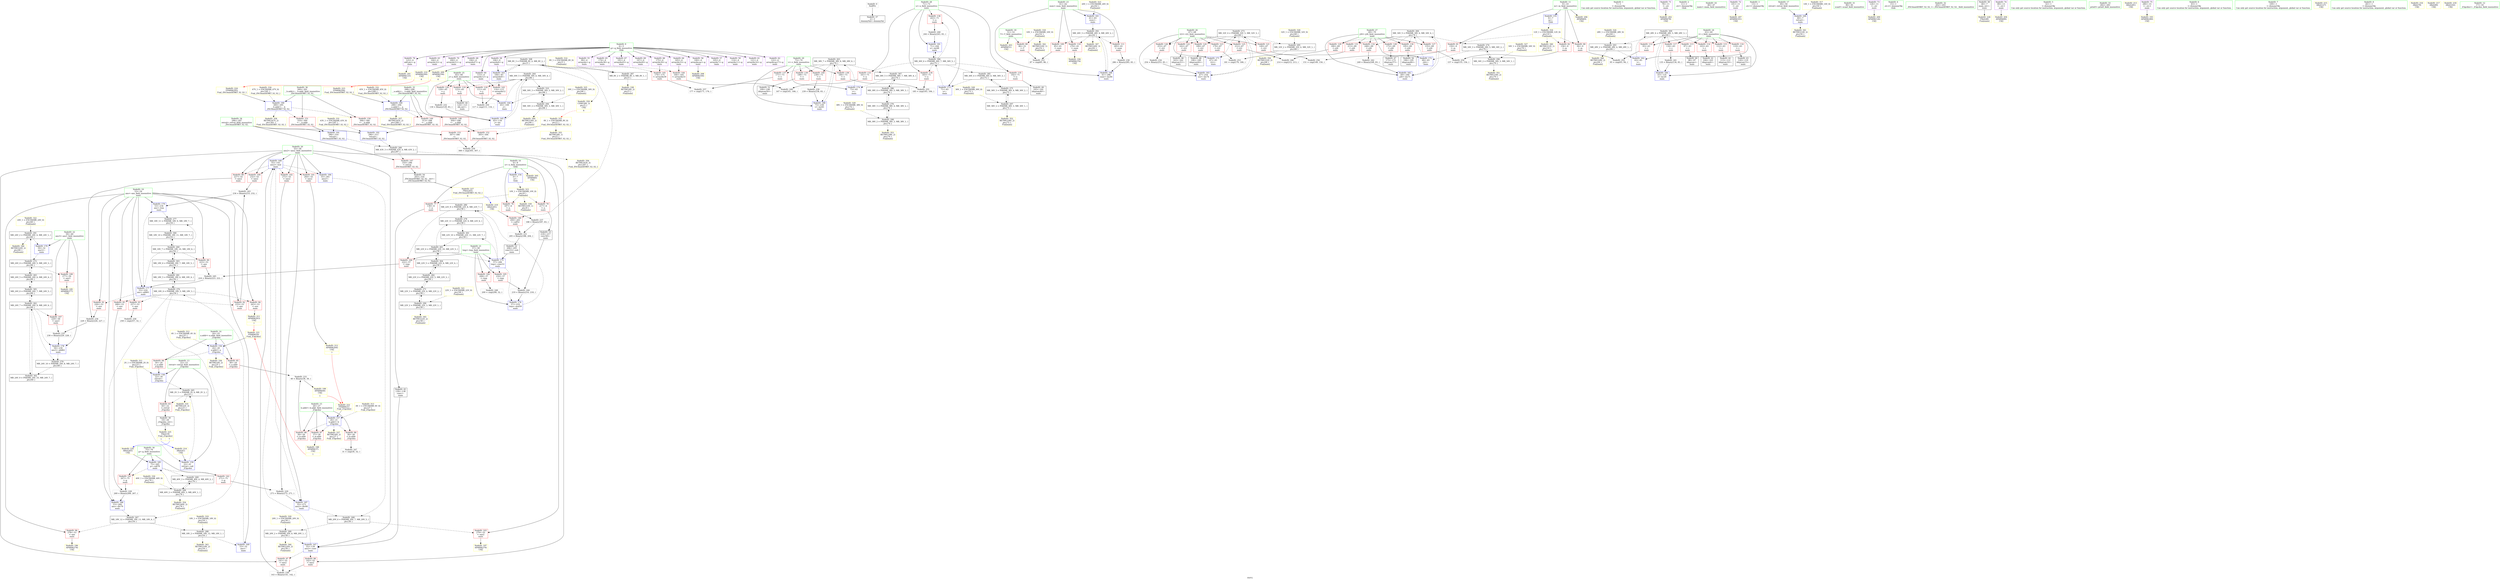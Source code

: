 digraph "SVFG" {
	label="SVFG";

	Node0x560b7581a4a0 [shape=record,color=grey,label="{NodeID: 0\nNullPtr}"];
	Node0x560b7581a4a0 -> Node0x560b75843ce0[style=solid];
	Node0x560b75872360 [shape=record,color=yellow,style=double,label="{NodeID: 346\nRETMU(24V_2)\npts\{60 \}\nFun[main]}"];
	Node0x560b7585f3b0 [shape=record,color=black,label="{NodeID: 263\nMR_38V_7 = PHI(MR_38V_8, MR_38V_6, )\npts\{74 \}\n}"];
	Node0x560b7585f3b0 -> Node0x560b7584ae60[style=dashed];
	Node0x560b7585f3b0 -> Node0x560b7584af30[style=dashed];
	Node0x560b7585f3b0 -> Node0x560b7584b000[style=dashed];
	Node0x560b7585f3b0 -> Node0x560b7584b0d0[style=dashed];
	Node0x560b7585f3b0 -> Node0x560b7584d150[style=dashed];
	Node0x560b7585f3b0 -> Node0x560b7586d3b0[style=dashed];
	Node0x560b7584d150 [shape=record,color=blue,label="{NodeID: 180\n73\<--239\nv\<--inc65\nmain\n}"];
	Node0x560b7584d150 -> Node0x560b7585f3b0[style=dashed];
	Node0x560b758446a0 [shape=record,color=red,label="{NodeID: 97\n141\<--55\n\<--ans2\nmain\n}"];
	Node0x560b758446a0 -> Node0x560b75851ae0[style=solid];
	Node0x560b7582bb90 [shape=record,color=green,label="{NodeID: 14\n24\<--25\na.addr\<--a.addr_field_insensitive\n_Z3gcdxx\n}"];
	Node0x560b7582bb90 -> Node0x560b75847330[style=solid];
	Node0x560b7582bb90 -> Node0x560b75847400[style=solid];
	Node0x560b7582bb90 -> Node0x560b7584bdd0[style=solid];
	Node0x560b75863db0 [shape=record,color=black,label="{NodeID: 277\nMR_18V_11 = PHI(MR_18V_9, MR_18V_7, )\npts\{54 \}\n}"];
	Node0x560b75863db0 -> Node0x560b7586b0b0[style=dashed];
	Node0x560b75847e90 [shape=record,color=yellow,style=double,label="{NodeID: 194\nAPARM(276)\nCS[]}"];
	Node0x560b75845200 [shape=record,color=red,label="{NodeID: 111\n285\<--61\n\<--num\nmain\n}"];
	Node0x560b75845200 -> Node0x560b75850ee0[style=solid];
	Node0x560b75843610 [shape=record,color=green,label="{NodeID: 28\n71\<--72\nu\<--u_field_insensitive\nmain\n}"];
	Node0x560b75843610 -> Node0x560b7584ab20[style=solid];
	Node0x560b75843610 -> Node0x560b7584abf0[style=solid];
	Node0x560b75843610 -> Node0x560b7584acc0[style=solid];
	Node0x560b75843610 -> Node0x560b7584ad90[style=solid];
	Node0x560b75843610 -> Node0x560b7584cba0[style=solid];
	Node0x560b75843610 -> Node0x560b7584d220[style=solid];
	Node0x560b758683b0 [shape=record,color=black,label="{NodeID: 291\nMR_24V_2 = PHI(MR_24V_4, MR_24V_1, )\npts\{60 \}\n}"];
	Node0x560b758683b0 -> Node0x560b7584c930[style=dashed];
	Node0x560b758683b0 -> Node0x560b75872360[style=dashed];
	Node0x560b758489f0 [shape=record,color=yellow,style=double,label="{NodeID: 208\nAPARM(100)\nCS[]}"];
	Node0x560b7584a4a0 [shape=record,color=red,label="{NodeID: 125\n212\<--67\n\<--i22\nmain\n}"];
	Node0x560b7584a4a0 -> Node0x560b758526e0[style=solid];
	Node0x560b758440f0 [shape=record,color=black,label="{NodeID: 42\n113\<--112\nidxprom10\<--\nmain\n}"];
	Node0x560b7586c9b0 [shape=record,color=black,label="{NodeID: 305\nMR_24V_6 = PHI(MR_24V_7, MR_24V_5, )\npts\{60 \}\n}"];
	Node0x560b7586c9b0 -> Node0x560b7585eeb0[style=dashed];
	Node0x560b7586c9b0 -> Node0x560b75865bb0[style=dashed];
	Node0x560b75850230 [shape=record,color=yellow,style=double,label="{NodeID: 222\nFPARM(21)\nFun[_Z3gcdxx]}"];
	Node0x560b75850230 -> Node0x560b7584bea0[style=solid];
	Node0x560b7584b000 [shape=record,color=red,label="{NodeID: 139\n198\<--73\n\<--v\nmain\n}"];
	Node0x560b7584b000 -> Node0x560b75845860[style=solid];
	Node0x560b75845c70 [shape=record,color=purple,label="{NodeID: 56\n100\<--4\narraydecay\<--g\nmain\n}"];
	Node0x560b75845c70 -> Node0x560b758489f0[style=solid];
	Node0x560b75861bb0 [shape=record,color=yellow,style=double,label="{NodeID: 319\n18V_1 = ENCHI(MR_18V_0)\npts\{54 \}\nFun[main]}"];
	Node0x560b75861bb0 -> Node0x560b758674b0[style=dashed];
	Node0x560b758517e0 [shape=record,color=grey,label="{NodeID: 236\n228 = Binary(226, 227, )\n}"];
	Node0x560b758517e0 -> Node0x560b75851660[style=solid];
	Node0x560b7584bb60 [shape=record,color=red,label="{NodeID: 153\n307\<--306\n\<--\n_ZSt3maxIiERKT_S2_S2_\n}"];
	Node0x560b7584bb60 -> Node0x560b758494c0[style=solid];
	Node0x560b758467d0 [shape=record,color=purple,label="{NodeID: 70\n200\<--4\narrayidx51\<--g\nmain\n}"];
	Node0x560b758467d0 -> Node0x560b75848b90[style=solid];
	Node0x560b75870d90 [shape=record,color=yellow,style=double,label="{NodeID: 333\n8V_1 = ENCHI(MR_8V_0)\npts\{5 \}\nFun[_ZSt3maxIiERKT_S2_S2_]}"];
	Node0x560b75870d90 -> Node0x560b7584ba90[style=dashed];
	Node0x560b75870d90 -> Node0x560b7584bb60[style=dashed];
	Node0x560b75870d90 -> Node0x560b75872b40[style=dashed];
	Node0x560b75852ce0 [shape=record,color=grey,label="{NodeID: 250\n117 = cmp(111, 116, )\n}"];
	Node0x560b7584c6c0 [shape=record,color=blue,label="{NodeID: 167\n55\<--139\nans2\<--conv\nmain\n}"];
	Node0x560b7584c6c0 -> Node0x560b758446a0[style=dashed];
	Node0x560b7584c6c0 -> Node0x560b75844770[style=dashed];
	Node0x560b7584c6c0 -> Node0x560b7584c790[style=dashed];
	Node0x560b75847330 [shape=record,color=red,label="{NodeID: 84\n34\<--24\n\<--a.addr\n_Z3gcdxx\n}"];
	Node0x560b75847330 -> Node0x560b7584bf70[style=solid];
	Node0x560b7582bdd0 [shape=record,color=green,label="{NodeID: 1\n7\<--1\n\<--dummyObj\nCan only get source location for instruction, argument, global var or function.}"];
	Node0x560b75872440 [shape=record,color=yellow,style=double,label="{NodeID: 347\nRETMU(26V_3)\npts\{62 \}\nFun[main]}"];
	Node0x560b7585f8b0 [shape=record,color=black,label="{NodeID: 264\nMR_30V_5 = PHI(MR_30V_6, MR_30V_4, )\npts\{66 \}\n}"];
	Node0x560b7585f8b0 -> Node0x560b75849ef0[style=dashed];
	Node0x560b7585f8b0 -> Node0x560b75849fc0[style=dashed];
	Node0x560b7585f8b0 -> Node0x560b7584a090[style=dashed];
	Node0x560b7585f8b0 -> Node0x560b7584c520[style=dashed];
	Node0x560b7585f8b0 -> Node0x560b7586e2b0[style=dashed];
	Node0x560b7584d220 [shape=record,color=blue,label="{NodeID: 181\n71\<--244\nu\<--inc68\nmain\n}"];
	Node0x560b7584d220 -> Node0x560b7586ceb0[style=dashed];
	Node0x560b75844770 [shape=record,color=red,label="{NodeID: 98\n142\<--55\n\<--ans2\nmain\n}"];
	Node0x560b75844770 -> Node0x560b75851ae0[style=solid];
	Node0x560b7582d5f0 [shape=record,color=green,label="{NodeID: 15\n26\<--27\nb.addr\<--b.addr_field_insensitive\n_Z3gcdxx\n}"];
	Node0x560b7582d5f0 -> Node0x560b758474d0[style=solid];
	Node0x560b7582d5f0 -> Node0x560b758475a0[style=solid];
	Node0x560b7582d5f0 -> Node0x560b75847670[style=solid];
	Node0x560b7582d5f0 -> Node0x560b7584bea0[style=solid];
	Node0x560b758642b0 [shape=record,color=black,label="{NodeID: 278\nMR_22V_11 = PHI(MR_22V_9, MR_22V_6, )\npts\{58 \}\n}"];
	Node0x560b758642b0 -> Node0x560b7586b5b0[style=dashed];
	Node0x560b75847f60 [shape=record,color=yellow,style=double,label="{NodeID: 195\nAPARM(277)\nCS[]}"];
	Node0x560b758452d0 [shape=record,color=red,label="{NodeID: 112\n93\<--63\n\<--i\nmain\n}"];
	Node0x560b758452d0 -> Node0x560b75852fe0[style=solid];
	Node0x560b758436a0 [shape=record,color=green,label="{NodeID: 29\n73\<--74\nv\<--v_field_insensitive\nmain\n}"];
	Node0x560b758436a0 -> Node0x560b7584ae60[style=solid];
	Node0x560b758436a0 -> Node0x560b7584af30[style=solid];
	Node0x560b758436a0 -> Node0x560b7584b000[style=solid];
	Node0x560b758436a0 -> Node0x560b7584b0d0[style=solid];
	Node0x560b758436a0 -> Node0x560b7584cc70[style=solid];
	Node0x560b758436a0 -> Node0x560b7584d150[style=solid];
	Node0x560b758688b0 [shape=record,color=black,label="{NodeID: 292\nMR_26V_3 = PHI(MR_26V_4, MR_26V_2, )\npts\{62 \}\n}"];
	Node0x560b758688b0 -> Node0x560b75845060[style=dashed];
	Node0x560b758688b0 -> Node0x560b75845130[style=dashed];
	Node0x560b758688b0 -> Node0x560b75845200[style=dashed];
	Node0x560b758688b0 -> Node0x560b7584d7d0[style=dashed];
	Node0x560b758688b0 -> Node0x560b75872440[style=dashed];
	Node0x560b75848ac0 [shape=record,color=yellow,style=double,label="{NodeID: 209\nAPARM(194)\nCS[]|{<s0>6}}"];
	Node0x560b75848ac0:s0 -> Node0x560b75850350[style=solid,color=red];
	Node0x560b7584a570 [shape=record,color=red,label="{NodeID: 126\n253\<--67\n\<--i22\nmain\n}"];
	Node0x560b7584a570 -> Node0x560b758514e0[style=solid];
	Node0x560b758441c0 [shape=record,color=black,label="{NodeID: 43\n120\<--119\nidxprom15\<--\nmain\n}"];
	Node0x560b7586ceb0 [shape=record,color=black,label="{NodeID: 306\nMR_36V_6 = PHI(MR_36V_7, MR_36V_5, )\npts\{72 \}\n}"];
	Node0x560b7586ceb0 -> Node0x560b7584ab20[style=dashed];
	Node0x560b7586ceb0 -> Node0x560b7584abf0[style=dashed];
	Node0x560b7586ceb0 -> Node0x560b7584acc0[style=dashed];
	Node0x560b7586ceb0 -> Node0x560b7584ad90[style=dashed];
	Node0x560b7586ceb0 -> Node0x560b7584d220[style=dashed];
	Node0x560b7586ceb0 -> Node0x560b758665b0[style=dashed];
	Node0x560b75850350 [shape=record,color=yellow,style=double,label="{NodeID: 223\nFPARM(294)\nFun[_ZSt3maxIiERKT_S2_S2_]}"];
	Node0x560b75850350 -> Node0x560b7584d8a0[style=solid];
	Node0x560b7584b0d0 [shape=record,color=red,label="{NodeID: 140\n238\<--73\n\<--v\nmain\n}"];
	Node0x560b7584b0d0 -> Node0x560b75851c60[style=solid];
	Node0x560b75845d40 [shape=record,color=purple,label="{NodeID: 57\n105\<--4\narrayidx7\<--g\nmain\n}"];
	Node0x560b75861c90 [shape=record,color=yellow,style=double,label="{NodeID: 320\n20V_1 = ENCHI(MR_20V_0)\npts\{56 \}\nFun[main]}"];
	Node0x560b75861c90 -> Node0x560b758679b0[style=dashed];
	Node0x560b75851960 [shape=record,color=grey,label="{NodeID: 237\n188 = Binary(187, 83, )\n}"];
	Node0x560b75851960 -> Node0x560b75851060[style=solid];
	Node0x560b7584bc30 [shape=record,color=blue,label="{NodeID: 154\n6\<--7\nn\<--\nGlob }"];
	Node0x560b7584bc30 -> Node0x560b7586f5a0[style=dashed];
	Node0x560b758468a0 [shape=record,color=purple,label="{NodeID: 71\n78\<--11\n\<--.str\nmain\n}"];
	Node0x560b758468a0 -> Node0x560b75848510[style=solid];
	Node0x560b75870e70 [shape=record,color=yellow,style=double,label="{NodeID: 334\n47V_1 = ENCHI(MR_47V_0)\npts\{301 \}\nFun[_ZSt3maxIiERKT_S2_S2_]}"];
	Node0x560b75870e70 -> Node0x560b7584d970[style=dashed];
	Node0x560b75852e60 [shape=record,color=grey,label="{NodeID: 251\n87 = cmp(85, 86, )\n}"];
	Node0x560b7584c790 [shape=record,color=blue,label="{NodeID: 168\n55\<--143\nans2\<--mul\nmain\n}"];
	Node0x560b7584c790 -> Node0x560b75844840[style=dashed];
	Node0x560b7584c790 -> Node0x560b75844910[style=dashed];
	Node0x560b7584c790 -> Node0x560b758449e0[style=dashed];
	Node0x560b7584c790 -> Node0x560b75844ab0[style=dashed];
	Node0x560b7584c790 -> Node0x560b7584d490[style=dashed];
	Node0x560b7584c790 -> Node0x560b7584d700[style=dashed];
	Node0x560b75847400 [shape=record,color=red,label="{NodeID: 85\n38\<--24\n\<--a.addr\n_Z3gcdxx\n}"];
	Node0x560b75847400 -> Node0x560b75851360[style=solid];
	Node0x560b7582cf00 [shape=record,color=green,label="{NodeID: 2\n11\<--1\n.str\<--dummyObj\nGlob }"];
	Node0x560b75872520 [shape=record,color=yellow,style=double,label="{NodeID: 348\nRETMU(28V_2)\npts\{64 \}\nFun[main]}"];
	Node0x560b7585fdb0 [shape=record,color=black,label="{NodeID: 265\nMR_2V_3 = PHI(MR_2V_4, MR_2V_2, )\npts\{23 \}\n}"];
	Node0x560b7585fdb0 -> Node0x560b75847260[style=dashed];
	Node0x560b7585fdb0 -> Node0x560b75870f50[style=dashed];
	Node0x560b7584d2f0 [shape=record,color=blue,label="{NodeID: 182\n69\<--249\nj26\<--inc71\nmain\n}"];
	Node0x560b7584d2f0 -> Node0x560b758660b0[style=dashed];
	Node0x560b75844840 [shape=record,color=red,label="{NodeID: 99\n227\<--55\n\<--ans2\nmain\n}"];
	Node0x560b75844840 -> Node0x560b758517e0[style=solid];
	Node0x560b7582d6c0 [shape=record,color=green,label="{NodeID: 16\n46\<--47\nmain\<--main_field_insensitive\n}"];
	Node0x560b758647b0 [shape=record,color=black,label="{NodeID: 279\nMR_24V_10 = PHI(MR_24V_8, MR_24V_7, )\npts\{60 \}\n}"];
	Node0x560b758647b0 -> Node0x560b7586bab0[style=dashed];
	Node0x560b75848030 [shape=record,color=yellow,style=double,label="{NodeID: 196\nAPARM(278)\nCS[]}"];
	Node0x560b758453a0 [shape=record,color=red,label="{NodeID: 113\n97\<--63\n\<--i\nmain\n}"];
	Node0x560b758453a0 -> Node0x560b75843f50[style=solid];
	Node0x560b75843730 [shape=record,color=green,label="{NodeID: 30\n75\<--76\ng\<--g_field_insensitive\nmain\n}"];
	Node0x560b75843730 -> Node0x560b7584b1a0[style=solid];
	Node0x560b75843730 -> Node0x560b7584b270[style=solid];
	Node0x560b75843730 -> Node0x560b7584d560[style=solid];
	Node0x560b75868db0 [shape=record,color=black,label="{NodeID: 293\nMR_28V_2 = PHI(MR_28V_4, MR_28V_1, )\npts\{64 \}\n}"];
	Node0x560b75868db0 -> Node0x560b7584c2b0[style=dashed];
	Node0x560b75868db0 -> Node0x560b75872520[style=dashed];
	Node0x560b75848b90 [shape=record,color=yellow,style=double,label="{NodeID: 210\nAPARM(200)\nCS[]|{<s0>6}}"];
	Node0x560b75848b90:s0 -> Node0x560b75850410[style=solid,color=red];
	Node0x560b7584a640 [shape=record,color=red,label="{NodeID: 127\n155\<--69\n\<--j26\nmain\n}"];
	Node0x560b7584a640 -> Node0x560b75848d40[style=solid];
	Node0x560b75844290 [shape=record,color=black,label="{NodeID: 44\n124\<--123\nidx.ext\<--\nmain\n}"];
	Node0x560b7586d3b0 [shape=record,color=black,label="{NodeID: 307\nMR_38V_5 = PHI(MR_38V_7, MR_38V_4, )\npts\{74 \}\n}"];
	Node0x560b7586d3b0 -> Node0x560b7584cc70[style=dashed];
	Node0x560b7586d3b0 -> Node0x560b75866ab0[style=dashed];
	Node0x560b75850410 [shape=record,color=yellow,style=double,label="{NodeID: 224\nFPARM(295)\nFun[_ZSt3maxIiERKT_S2_S2_]}"];
	Node0x560b75850410 -> Node0x560b7584d970[style=solid];
	Node0x560b7584b1a0 [shape=record,color=red,label="{NodeID: 141\n267\<--75\n\<--g\nmain\n}"];
	Node0x560b7584b1a0 -> Node0x560b75850be0[style=solid];
	Node0x560b75845e10 [shape=record,color=purple,label="{NodeID: 58\n106\<--4\narrayidx8\<--g\nmain\n}"];
	Node0x560b75845e10 -> Node0x560b7584c380[style=solid];
	Node0x560b75861d70 [shape=record,color=yellow,style=double,label="{NodeID: 321\n22V_1 = ENCHI(MR_22V_0)\npts\{58 \}\nFun[main]}"];
	Node0x560b75861d70 -> Node0x560b75867eb0[style=dashed];
	Node0x560b75851ae0 [shape=record,color=grey,label="{NodeID: 238\n143 = Binary(141, 142, )\n}"];
	Node0x560b75851ae0 -> Node0x560b7584c790[style=solid];
	Node0x560b7584bd00 [shape=record,color=blue,label="{NodeID: 155\n9\<--7\nm\<--\nGlob }"];
	Node0x560b7584bd00 -> Node0x560b7586f680[style=dashed];
	Node0x560b75846970 [shape=record,color=purple,label="{NodeID: 72\n101\<--11\n\<--.str\nmain\n}"];
	Node0x560b75846970 -> Node0x560b75848920[style=solid];
	Node0x560b75870f50 [shape=record,color=yellow,style=double,label="{NodeID: 335\nRETMU(2V_3)\npts\{23 \}\nFun[_Z3gcdxx]}"];
	Node0x560b75852fe0 [shape=record,color=grey,label="{NodeID: 252\n95 = cmp(93, 94, )\n}"];
	Node0x560b7584c860 [shape=record,color=blue,label="{NodeID: 169\n53\<--32\nans\<--\nmain\n}"];
	Node0x560b7584c860 -> Node0x560b758616b0[style=dashed];
	Node0x560b758474d0 [shape=record,color=red,label="{NodeID: 86\n30\<--26\n\<--b.addr\n_Z3gcdxx\n}"];
	Node0x560b758474d0 -> Node0x560b75852860[style=solid];
	Node0x560b7582b7f0 [shape=record,color=green,label="{NodeID: 3\n13\<--1\n.str.1\<--dummyObj\nGlob }"];
	Node0x560b75872600 [shape=record,color=yellow,style=double,label="{NodeID: 349\nRETMU(30V_2)\npts\{66 \}\nFun[main]}"];
	Node0x560b758602b0 [shape=record,color=black,label="{NodeID: 266\nMR_43V_3 = PHI(MR_43V_4, MR_43V_2, )\npts\{297 \}\n}"];
	Node0x560b758602b0 -> Node0x560b7584b680[style=dashed];
	Node0x560b758602b0 -> Node0x560b75872c50[style=dashed];
	Node0x560b7584d3c0 [shape=record,color=blue,label="{NodeID: 183\n67\<--254\ni22\<--inc74\nmain\n}"];
	Node0x560b7584d3c0 -> Node0x560b758629b0[style=dashed];
	Node0x560b75844910 [shape=record,color=red,label="{NodeID: 100\n232\<--55\n\<--ans2\nmain\n}"];
	Node0x560b75844910 -> Node0x560b75852260[style=solid];
	Node0x560b7582d790 [shape=record,color=green,label="{NodeID: 17\n49\<--50\nretval\<--retval_field_insensitive\nmain\n}"];
	Node0x560b7582d790 -> Node0x560b7584c110[style=solid];
	Node0x560b75864cb0 [shape=record,color=black,label="{NodeID: 280\nMR_22V_9 = PHI(MR_22V_8, MR_22V_7, )\npts\{58 \}\n}"];
	Node0x560b75864cb0 -> Node0x560b75844df0[style=dashed];
	Node0x560b75864cb0 -> Node0x560b758642b0[style=dashed];
	Node0x560b75848100 [shape=record,color=yellow,style=double,label="{NodeID: 197\nAPARM(279)\nCS[]}"];
	Node0x560b75845470 [shape=record,color=red,label="{NodeID: 114\n103\<--63\n\<--i\nmain\n}"];
	Node0x560b75845470 -> Node0x560b75844020[style=solid];
	Node0x560b75843800 [shape=record,color=green,label="{NodeID: 31\n80\<--81\nscanf\<--scanf_field_insensitive\n}"];
	Node0x560b758692b0 [shape=record,color=black,label="{NodeID: 294\nMR_30V_2 = PHI(MR_30V_3, MR_30V_1, )\npts\{66 \}\n}"];
	Node0x560b758692b0 -> Node0x560b7586e2b0[style=dashed];
	Node0x560b758692b0 -> Node0x560b75872600[style=dashed];
	Node0x560b75848c60 [shape=record,color=yellow,style=double,label="{NodeID: 211\nAPARM(263)\nCS[]|{<s0>7}}"];
	Node0x560b75848c60:s0 -> Node0x560b75850110[style=solid,color=red];
	Node0x560b7584a710 [shape=record,color=red,label="{NodeID: 128\n172\<--69\n\<--j26\nmain\n}"];
	Node0x560b7584a710 -> Node0x560b75844500[style=solid];
	Node0x560b75844360 [shape=record,color=black,label="{NodeID: 45\n139\<--138\nconv\<--\nmain\n}"];
	Node0x560b75844360 -> Node0x560b7584c6c0[style=solid];
	Node0x560b7586d8b0 [shape=record,color=black,label="{NodeID: 308\nMR_8V_3 = PHI(MR_8V_4, MR_8V_2, )\npts\{5 \}\n}"];
	Node0x560b7586d8b0 -> Node0x560b7584b410[style=dashed];
	Node0x560b7586d8b0 -> Node0x560b7584b4e0[style=dashed];
	Node0x560b7586d8b0 -> Node0x560b7584b5b0[style=dashed];
	Node0x560b7586d8b0 -> Node0x560b7584c380[style=dashed];
	Node0x560b7586d8b0 -> Node0x560b75866fb0[style=dashed];
	Node0x560b7586d8b0 -> Node0x560b75872ef0[style=dashed];
	Node0x560b75850530 [shape=record,color=yellow,style=double,label="{NodeID: 225\nFRet(19)\nFun[_Z3gcdxx]|{<s0>1|<s1>7}}"];
	Node0x560b75850530:s0 -> Node0x560b7584fcc0[style=solid,color=blue];
	Node0x560b75850530:s1 -> Node0x560b75850020[style=solid,color=blue];
	Node0x560b7584b270 [shape=record,color=red,label="{NodeID: 142\n271\<--75\n\<--g\nmain\n}"];
	Node0x560b7584b270 -> Node0x560b75850d60[style=solid];
	Node0x560b75845ee0 [shape=record,color=purple,label="{NodeID: 59\n114\<--4\narrayidx11\<--g\nmain\n}"];
	Node0x560b75861e50 [shape=record,color=yellow,style=double,label="{NodeID: 322\n24V_1 = ENCHI(MR_24V_0)\npts\{60 \}\nFun[main]}"];
	Node0x560b75861e50 -> Node0x560b758683b0[style=dashed];
	Node0x560b75851c60 [shape=record,color=grey,label="{NodeID: 239\n239 = Binary(238, 83, )\n}"];
	Node0x560b75851c60 -> Node0x560b7584d150[style=solid];
	Node0x560b7584bdd0 [shape=record,color=blue,label="{NodeID: 156\n24\<--20\na.addr\<--a\n_Z3gcdxx\n}"];
	Node0x560b7584bdd0 -> Node0x560b75847330[style=dashed];
	Node0x560b7584bdd0 -> Node0x560b75847400[style=dashed];
	Node0x560b7584bdd0 -> Node0x560b75871a70[style=dashed];
	Node0x560b75846a40 [shape=record,color=purple,label="{NodeID: 73\n126\<--11\n\<--.str\nmain\n}"];
	Node0x560b75846a40 -> Node0x560b75848370[style=solid];
	Node0x560b75871a70 [shape=record,color=yellow,style=double,label="{NodeID: 336\nRETMU(4V_2)\npts\{25 \}\nFun[_Z3gcdxx]}"];
	Node0x560b75853160 [shape=record,color=grey,label="{NodeID: 253\n181 = cmp(179, 180, )\n}"];
	Node0x560b7584c930 [shape=record,color=blue,label="{NodeID: 170\n59\<--32\nans3\<--\nmain\n}"];
	Node0x560b7584c930 -> Node0x560b758624b0[style=dashed];
	Node0x560b758475a0 [shape=record,color=red,label="{NodeID: 87\n37\<--26\n\<--b.addr\n_Z3gcdxx\n}"];
	Node0x560b758475a0 -> Node0x560b758481d0[style=solid];
	Node0x560b7582be90 [shape=record,color=green,label="{NodeID: 4\n15\<--1\n.str.2\<--dummyObj\nGlob }"];
	Node0x560b758726e0 [shape=record,color=yellow,style=double,label="{NodeID: 350\nRETMU(32V_2)\npts\{68 \}\nFun[main]}"];
	Node0x560b758607b0 [shape=record,color=black,label="{NodeID: 267\nMR_18V_12 = PHI(MR_18V_13, MR_18V_4, )\npts\{54 \}\n}"];
	Node0x560b758607b0 -> Node0x560b758445d0[style=dashed];
	Node0x560b758607b0 -> Node0x560b758674b0[style=dashed];
	Node0x560b7584d490 [shape=record,color=blue,label="{NodeID: 184\n55\<--261\nans2\<--\nmain\n}"];
	Node0x560b7584d490 -> Node0x560b75860cb0[style=dashed];
	Node0x560b758449e0 [shape=record,color=red,label="{NodeID: 101\n264\<--55\n\<--ans2\nmain\n}"];
	Node0x560b758449e0 -> Node0x560b7584fb60[style=solid];
	Node0x560b7582e190 [shape=record,color=green,label="{NodeID: 18\n51\<--52\nT\<--T_field_insensitive\nmain\n}"];
	Node0x560b7582e190 -> Node0x560b75847740[style=solid];
	Node0x560b7582e190 -> Node0x560b758485e0[style=solid];
	Node0x560b758651b0 [shape=record,color=black,label="{NodeID: 281\nMR_18V_5 = PHI(MR_18V_6, MR_18V_4, )\npts\{54 \}\n}"];
	Node0x560b758651b0 -> Node0x560b758616b0[style=dashed];
	Node0x560b758651b0 -> Node0x560b7586bfb0[style=dashed];
	Node0x560b758481d0 [shape=record,color=yellow,style=double,label="{NodeID: 198\nAPARM(37)\nCS[]|{<s0>1}}"];
	Node0x560b758481d0:s0 -> Node0x560b75850110[style=solid,color=red];
	Node0x560b75845540 [shape=record,color=red,label="{NodeID: 115\n112\<--63\n\<--i\nmain\n}"];
	Node0x560b75845540 -> Node0x560b758440f0[style=solid];
	Node0x560b758438d0 [shape=record,color=green,label="{NodeID: 32\n202\<--203\n_ZSt3maxIiERKT_S2_S2_\<--_ZSt3maxIiERKT_S2_S2__field_insensitive\n}"];
	Node0x560b758697b0 [shape=record,color=black,label="{NodeID: 295\nMR_32V_2 = PHI(MR_32V_4, MR_32V_1, )\npts\{68 \}\n}"];
	Node0x560b758697b0 -> Node0x560b7584ca00[style=dashed];
	Node0x560b758697b0 -> Node0x560b758726e0[style=dashed];
	Node0x560b7584fb60 [shape=record,color=yellow,style=double,label="{NodeID: 212\nAPARM(264)\nCS[]|{<s0>7}}"];
	Node0x560b7584fb60:s0 -> Node0x560b75850230[style=solid,color=red];
	Node0x560b7584a7e0 [shape=record,color=red,label="{NodeID: 129\n180\<--69\n\<--j26\nmain\n}"];
	Node0x560b7584a7e0 -> Node0x560b75853160[style=solid];
	Node0x560b75844430 [shape=record,color=black,label="{NodeID: 46\n163\<--162\nidxprom31\<--\nmain\n}"];
	Node0x560b7586ddb0 [shape=record,color=black,label="{NodeID: 309\nMR_28V_4 = PHI(MR_28V_5, MR_28V_3, )\npts\{64 \}\n}"];
	Node0x560b7586ddb0 -> Node0x560b758452d0[style=dashed];
	Node0x560b7586ddb0 -> Node0x560b758453a0[style=dashed];
	Node0x560b7586ddb0 -> Node0x560b75845470[style=dashed];
	Node0x560b7586ddb0 -> Node0x560b75845540[style=dashed];
	Node0x560b7586ddb0 -> Node0x560b75849d50[style=dashed];
	Node0x560b7586ddb0 -> Node0x560b75849e20[style=dashed];
	Node0x560b7586ddb0 -> Node0x560b7584c5f0[style=dashed];
	Node0x560b7586ddb0 -> Node0x560b75868db0[style=dashed];
	Node0x560b75850a60 [shape=record,color=yellow,style=double,label="{NodeID: 226\nFRet(48)\nFun[main]}"];
	Node0x560b7584b340 [shape=record,color=red,label="{NodeID: 143\n116\<--115\n\<--arrayidx12\nmain\n}"];
	Node0x560b7584b340 -> Node0x560b75852ce0[style=solid];
	Node0x560b75845fb0 [shape=record,color=purple,label="{NodeID: 60\n115\<--4\narrayidx12\<--g\nmain\n}"];
	Node0x560b75845fb0 -> Node0x560b7584b340[style=solid];
	Node0x560b75861f30 [shape=record,color=yellow,style=double,label="{NodeID: 323\n26V_1 = ENCHI(MR_26V_0)\npts\{62 \}\nFun[main]}"];
	Node0x560b75861f30 -> Node0x560b7584c1e0[style=dashed];
	Node0x560b75851de0 [shape=record,color=grey,label="{NodeID: 240\n244 = Binary(243, 83, )\n}"];
	Node0x560b75851de0 -> Node0x560b7584d220[style=solid];
	Node0x560b7584bea0 [shape=record,color=blue,label="{NodeID: 157\n26\<--21\nb.addr\<--b\n_Z3gcdxx\n}"];
	Node0x560b7584bea0 -> Node0x560b758474d0[style=dashed];
	Node0x560b7584bea0 -> Node0x560b758475a0[style=dashed];
	Node0x560b7584bea0 -> Node0x560b75847670[style=dashed];
	Node0x560b7584bea0 -> Node0x560b75871b50[style=dashed];
	Node0x560b75846b10 [shape=record,color=purple,label="{NodeID: 74\n89\<--13\n\<--.str.1\nmain\n}"];
	Node0x560b75846b10 -> Node0x560b758486b0[style=solid];
	Node0x560b75871b50 [shape=record,color=yellow,style=double,label="{NodeID: 337\nRETMU(6V_2)\npts\{27 \}\nFun[_Z3gcdxx]}"];
	Node0x560b75848d40 [shape=record,color=grey,label="{NodeID: 254\n157 = cmp(155, 156, )\n}"];
	Node0x560b7584ca00 [shape=record,color=blue,label="{NodeID: 171\n67\<--83\ni22\<--\nmain\n}"];
	Node0x560b7584ca00 -> Node0x560b758629b0[style=dashed];
	Node0x560b75847670 [shape=record,color=red,label="{NodeID: 88\n39\<--26\n\<--b.addr\n_Z3gcdxx\n}"];
	Node0x560b75847670 -> Node0x560b75851360[style=solid];
	Node0x560b7582bf20 [shape=record,color=green,label="{NodeID: 5\n32\<--1\n\<--dummyObj\nCan only get source location for instruction, argument, global var or function.}"];
	Node0x560b758727c0 [shape=record,color=yellow,style=double,label="{NodeID: 351\nRETMU(34V_2)\npts\{70 \}\nFun[main]}"];
	Node0x560b75860cb0 [shape=record,color=black,label="{NodeID: 268\nMR_20V_6 = PHI(MR_20V_7, MR_20V_5, )\npts\{56 \}\n}"];
	Node0x560b75860cb0 -> Node0x560b75844b80[style=dashed];
	Node0x560b75860cb0 -> Node0x560b758679b0[style=dashed];
	Node0x560b7584d560 [shape=record,color=blue,label="{NodeID: 185\n75\<--265\ng\<--call78\nmain\n}"];
	Node0x560b7584d560 -> Node0x560b7584b1a0[style=dashed];
	Node0x560b7584d560 -> Node0x560b7584b270[style=dashed];
	Node0x560b7584d560 -> Node0x560b758611b0[style=dashed];
	Node0x560b75844ab0 [shape=record,color=red,label="{NodeID: 102\n272\<--55\n\<--ans2\nmain\n}"];
	Node0x560b75844ab0 -> Node0x560b75850d60[style=solid];
	Node0x560b7582e260 [shape=record,color=green,label="{NodeID: 19\n53\<--54\nans\<--ans_field_insensitive\nmain\n}"];
	Node0x560b7582e260 -> Node0x560b75847810[style=solid];
	Node0x560b7582e260 -> Node0x560b758478e0[style=solid];
	Node0x560b7582e260 -> Node0x560b758479b0[style=solid];
	Node0x560b7582e260 -> Node0x560b75847a80[style=solid];
	Node0x560b7582e260 -> Node0x560b75847b50[style=solid];
	Node0x560b7582e260 -> Node0x560b75847c20[style=solid];
	Node0x560b7582e260 -> Node0x560b758445d0[style=solid];
	Node0x560b7582e260 -> Node0x560b7584c860[style=solid];
	Node0x560b7582e260 -> Node0x560b7584cee0[style=solid];
	Node0x560b7582e260 -> Node0x560b7584d080[style=solid];
	Node0x560b7582e260 -> Node0x560b7584d630[style=solid];
	Node0x560b758656b0 [shape=record,color=black,label="{NodeID: 282\nMR_22V_4 = PHI(MR_22V_5, MR_22V_3, )\npts\{58 \}\n}"];
	Node0x560b758656b0 -> Node0x560b758623c0[style=dashed];
	Node0x560b758656b0 -> Node0x560b7586c4b0[style=dashed];
	Node0x560b758482a0 [shape=record,color=yellow,style=double,label="{NodeID: 199\nAPARM(40)\nCS[]|{<s0>1}}"];
	Node0x560b758482a0:s0 -> Node0x560b75850230[style=solid,color=red];
	Node0x560b75849d50 [shape=record,color=red,label="{NodeID: 116\n119\<--63\n\<--i\nmain\n}"];
	Node0x560b75849d50 -> Node0x560b758441c0[style=solid];
	Node0x560b758439a0 [shape=record,color=green,label="{NodeID: 33\n282\<--283\nprintf\<--printf_field_insensitive\n}"];
	Node0x560b75869cb0 [shape=record,color=black,label="{NodeID: 296\nMR_34V_2 = PHI(MR_34V_3, MR_34V_1, )\npts\{70 \}\n}"];
	Node0x560b75869cb0 -> Node0x560b75862eb0[style=dashed];
	Node0x560b75869cb0 -> Node0x560b758727c0[style=dashed];
	Node0x560b7584fc30 [shape=record,color=yellow,style=double,label="{NodeID: 213\nARet(281)\nCS[]}"];
	Node0x560b7584a8b0 [shape=record,color=red,label="{NodeID: 130\n195\<--69\n\<--j26\nmain\n}"];
	Node0x560b7584a8b0 -> Node0x560b75845790[style=solid];
	Node0x560b75844500 [shape=record,color=black,label="{NodeID: 47\n173\<--172\nidxprom37\<--\nmain\n}"];
	Node0x560b7586e2b0 [shape=record,color=black,label="{NodeID: 310\nMR_30V_3 = PHI(MR_30V_5, MR_30V_2, )\npts\{66 \}\n}"];
	Node0x560b7586e2b0 -> Node0x560b7584c450[style=dashed];
	Node0x560b7586e2b0 -> Node0x560b758692b0[style=dashed];
	Node0x560b75850b20 [shape=record,color=yellow,style=double,label="{NodeID: 227\nFRet(293)\nFun[_ZSt3maxIiERKT_S2_S2_]|{<s0>6}}"];
	Node0x560b75850b20:s0 -> Node0x560b7584ff90[style=solid,color=blue];
	Node0x560b7584b410 [shape=record,color=red,label="{NodeID: 144\n166\<--165\n\<--arrayidx33\nmain\n}"];
	Node0x560b7584b410 -> Node0x560b75852b60[style=solid];
	Node0x560b75846080 [shape=record,color=purple,label="{NodeID: 61\n121\<--4\narrayidx16\<--g\nmain\n}"];
	Node0x560b75862010 [shape=record,color=yellow,style=double,label="{NodeID: 324\n28V_1 = ENCHI(MR_28V_0)\npts\{64 \}\nFun[main]}"];
	Node0x560b75862010 -> Node0x560b75868db0[style=dashed];
	Node0x560b75851f60 [shape=record,color=grey,label="{NodeID: 241\n135 = Binary(134, 83, )\n}"];
	Node0x560b75851f60 -> Node0x560b7584c5f0[style=solid];
	Node0x560b7584bf70 [shape=record,color=blue,label="{NodeID: 158\n22\<--34\nretval\<--\n_Z3gcdxx\n}"];
	Node0x560b7584bf70 -> Node0x560b7585fdb0[style=dashed];
	Node0x560b75846be0 [shape=record,color=purple,label="{NodeID: 75\n280\<--15\n\<--.str.2\nmain\n}"];
	Node0x560b75846be0 -> Node0x560b75847dc0[style=solid];
	Node0x560b75871c30 [shape=record,color=yellow,style=double,label="{NodeID: 338\nRETMU(8V_2)\npts\{5 \}\nFun[main]}"];
	Node0x560b75848ec0 [shape=record,color=grey,label="{NodeID: 255\n185 = cmp(183, 184, )\n}"];
	Node0x560b7584cad0 [shape=record,color=blue,label="{NodeID: 172\n69\<--83\nj26\<--\nmain\n}"];
	Node0x560b7584cad0 -> Node0x560b758660b0[style=dashed];
	Node0x560b75847740 [shape=record,color=red,label="{NodeID: 89\n86\<--51\n\<--T\nmain\n}"];
	Node0x560b75847740 -> Node0x560b75852e60[style=solid];
	Node0x560b7582eb40 [shape=record,color=green,label="{NodeID: 6\n83\<--1\n\<--dummyObj\nCan only get source location for instruction, argument, global var or function.}"];
	Node0x560b758728a0 [shape=record,color=yellow,style=double,label="{NodeID: 352\nRETMU(36V_2)\npts\{72 \}\nFun[main]}"];
	Node0x560b758611b0 [shape=record,color=black,label="{NodeID: 269\nMR_40V_3 = PHI(MR_40V_4, MR_40V_2, )\npts\{76 \}\n}"];
	Node0x560b758611b0 -> Node0x560b7586abb0[style=dashed];
	Node0x560b7584d630 [shape=record,color=blue,label="{NodeID: 186\n53\<--269\nans\<--div79\nmain\n}"];
	Node0x560b7584d630 -> Node0x560b758607b0[style=dashed];
	Node0x560b75844b80 [shape=record,color=red,label="{NodeID: 103\n279\<--55\n\<--ans2\nmain\n}"];
	Node0x560b75844b80 -> Node0x560b75848100[style=solid];
	Node0x560b7582e330 [shape=record,color=green,label="{NodeID: 20\n55\<--56\nans2\<--ans2_field_insensitive\nmain\n}"];
	Node0x560b7582e330 -> Node0x560b758446a0[style=solid];
	Node0x560b7582e330 -> Node0x560b75844770[style=solid];
	Node0x560b7582e330 -> Node0x560b75844840[style=solid];
	Node0x560b7582e330 -> Node0x560b75844910[style=solid];
	Node0x560b7582e330 -> Node0x560b758449e0[style=solid];
	Node0x560b7582e330 -> Node0x560b75844ab0[style=solid];
	Node0x560b7582e330 -> Node0x560b75844b80[style=solid];
	Node0x560b7582e330 -> Node0x560b7584c6c0[style=solid];
	Node0x560b7582e330 -> Node0x560b7584c790[style=solid];
	Node0x560b7582e330 -> Node0x560b7584d490[style=solid];
	Node0x560b7582e330 -> Node0x560b7584d700[style=solid];
	Node0x560b75865bb0 [shape=record,color=black,label="{NodeID: 283\nMR_24V_5 = PHI(MR_24V_6, MR_24V_4, )\npts\{60 \}\n}"];
	Node0x560b75865bb0 -> Node0x560b758624b0[style=dashed];
	Node0x560b75865bb0 -> Node0x560b7586c9b0[style=dashed];
	Node0x560b75848370 [shape=record,color=yellow,style=double,label="{NodeID: 200\nAPARM(126)\nCS[]}"];
	Node0x560b75849e20 [shape=record,color=red,label="{NodeID: 117\n134\<--63\n\<--i\nmain\n}"];
	Node0x560b75849e20 -> Node0x560b75851f60[style=solid];
	Node0x560b75843a70 [shape=record,color=green,label="{NodeID: 34\n296\<--297\nretval\<--retval_field_insensitive\n_ZSt3maxIiERKT_S2_S2_\n}"];
	Node0x560b75843a70 -> Node0x560b7584b680[style=solid];
	Node0x560b75843a70 -> Node0x560b7584da40[style=solid];
	Node0x560b75843a70 -> Node0x560b75847cf0[style=solid];
	Node0x560b7586a1b0 [shape=record,color=black,label="{NodeID: 297\nMR_36V_2 = PHI(MR_36V_3, MR_36V_1, )\npts\{72 \}\n}"];
	Node0x560b7586a1b0 -> Node0x560b758633b0[style=dashed];
	Node0x560b7586a1b0 -> Node0x560b758728a0[style=dashed];
	Node0x560b7584fcc0 [shape=record,color=yellow,style=double,label="{NodeID: 214\nARet(41)\nCS[]}"];
	Node0x560b7584fcc0 -> Node0x560b7584c040[style=solid];
	Node0x560b7584a980 [shape=record,color=red,label="{NodeID: 131\n213\<--69\n\<--j26\nmain\n}"];
	Node0x560b7584a980 -> Node0x560b758526e0[style=solid];
	Node0x560b758455f0 [shape=record,color=black,label="{NodeID: 48\n190\<--189\nidxprom44\<--\nmain\n}"];
	Node0x560b7586e7b0 [shape=record,color=yellow,style=double,label="{NodeID: 311\n2V_1 = ENCHI(MR_2V_0)\npts\{23 \}\nFun[_Z3gcdxx]}"];
	Node0x560b7586e7b0 -> Node0x560b7584bf70[style=dashed];
	Node0x560b7586e7b0 -> Node0x560b7584c040[style=dashed];
	Node0x560b75850be0 [shape=record,color=grey,label="{NodeID: 228\n269 = Binary(268, 267, )\n}"];
	Node0x560b75850be0 -> Node0x560b7584d630[style=solid];
	Node0x560b7584b4e0 [shape=record,color=red,label="{NodeID: 145\n176\<--175\n\<--arrayidx39\nmain\n}"];
	Node0x560b7584b4e0 -> Node0x560b758491c0[style=solid];
	Node0x560b75846150 [shape=record,color=purple,label="{NodeID: 62\n122\<--4\narraydecay17\<--g\nmain\n}"];
	Node0x560b758620f0 [shape=record,color=yellow,style=double,label="{NodeID: 325\n30V_1 = ENCHI(MR_30V_0)\npts\{66 \}\nFun[main]}"];
	Node0x560b758620f0 -> Node0x560b758692b0[style=dashed];
	Node0x560b758520e0 [shape=record,color=grey,label="{NodeID: 242\n249 = Binary(248, 83, )\n}"];
	Node0x560b758520e0 -> Node0x560b7584d2f0[style=solid];
	Node0x560b7584c040 [shape=record,color=blue,label="{NodeID: 159\n22\<--41\nretval\<--call\n_Z3gcdxx\n}"];
	Node0x560b7584c040 -> Node0x560b7585fdb0[style=dashed];
	Node0x560b75846cb0 [shape=record,color=purple,label="{NodeID: 76\n125\<--4\nadd.ptr\<--g\nmain\n}"];
	Node0x560b75846cb0 -> Node0x560b75848440[style=solid];
	Node0x560b75871d40 [shape=record,color=yellow,style=double,label="{NodeID: 339\nRETMU(10V_1)\npts\{8 \}\nFun[main]}"];
	Node0x560b75849040 [shape=record,color=grey,label="{NodeID: 256\n151 = cmp(149, 150, )\n}"];
	Node0x560b7584cba0 [shape=record,color=blue,label="{NodeID: 173\n71\<--83\nu\<--\nmain\n}"];
	Node0x560b7584cba0 -> Node0x560b7586ceb0[style=dashed];
	Node0x560b75847810 [shape=record,color=red,label="{NodeID: 90\n223\<--53\n\<--ans\nmain\n}"];
	Node0x560b75847810 -> Node0x560b75852560[style=solid];
	Node0x560b7582ebd0 [shape=record,color=green,label="{NodeID: 7\n109\<--1\n\<--dummyObj\nCan only get source location for instruction, argument, global var or function.}"];
	Node0x560b75872980 [shape=record,color=yellow,style=double,label="{NodeID: 353\nRETMU(38V_2)\npts\{74 \}\nFun[main]}"];
	Node0x560b758616b0 [shape=record,color=black,label="{NodeID: 270\nMR_18V_4 = PHI(MR_18V_5, MR_18V_3, )\npts\{54 \}\n}"];
	Node0x560b758616b0 -> Node0x560b75847a80[style=dashed];
	Node0x560b758616b0 -> Node0x560b75847b50[style=dashed];
	Node0x560b758616b0 -> Node0x560b75847c20[style=dashed];
	Node0x560b758616b0 -> Node0x560b7584d630[style=dashed];
	Node0x560b758616b0 -> Node0x560b758607b0[style=dashed];
	Node0x560b758616b0 -> Node0x560b758651b0[style=dashed];
	Node0x560b7584d700 [shape=record,color=blue,label="{NodeID: 187\n55\<--273\nans2\<--div80\nmain\n}"];
	Node0x560b7584d700 -> Node0x560b75860cb0[style=dashed];
	Node0x560b75844c50 [shape=record,color=red,label="{NodeID: 104\n208\<--57\n\<--tmp\nmain\n}"];
	Node0x560b75844c50 -> Node0x560b758529e0[style=solid];
	Node0x560b7582e400 [shape=record,color=green,label="{NodeID: 21\n57\<--58\ntmp\<--tmp_field_insensitive\nmain\n}"];
	Node0x560b7582e400 -> Node0x560b75844c50[style=solid];
	Node0x560b7582e400 -> Node0x560b75844d20[style=solid];
	Node0x560b7582e400 -> Node0x560b75844df0[style=solid];
	Node0x560b7582e400 -> Node0x560b7584cd40[style=solid];
	Node0x560b7582e400 -> Node0x560b7584ce10[style=solid];
	Node0x560b758660b0 [shape=record,color=black,label="{NodeID: 284\nMR_34V_5 = PHI(MR_34V_6, MR_34V_4, )\npts\{70 \}\n}"];
	Node0x560b758660b0 -> Node0x560b7584a640[style=dashed];
	Node0x560b758660b0 -> Node0x560b7584a710[style=dashed];
	Node0x560b758660b0 -> Node0x560b7584a7e0[style=dashed];
	Node0x560b758660b0 -> Node0x560b7584a8b0[style=dashed];
	Node0x560b758660b0 -> Node0x560b7584a980[style=dashed];
	Node0x560b758660b0 -> Node0x560b7584aa50[style=dashed];
	Node0x560b758660b0 -> Node0x560b7584d2f0[style=dashed];
	Node0x560b758660b0 -> Node0x560b75862eb0[style=dashed];
	Node0x560b75848440 [shape=record,color=yellow,style=double,label="{NodeID: 201\nAPARM(125)\nCS[]}"];
	Node0x560b75849ef0 [shape=record,color=red,label="{NodeID: 118\n111\<--65\n\<--j\nmain\n}"];
	Node0x560b75849ef0 -> Node0x560b75852ce0[style=solid];
	Node0x560b75843b40 [shape=record,color=green,label="{NodeID: 35\n298\<--299\n__a.addr\<--__a.addr_field_insensitive\n_ZSt3maxIiERKT_S2_S2_\n}"];
	Node0x560b75843b40 -> Node0x560b7584b750[style=solid];
	Node0x560b75843b40 -> Node0x560b7584b820[style=solid];
	Node0x560b75843b40 -> Node0x560b7584d8a0[style=solid];
	Node0x560b7586a6b0 [shape=record,color=black,label="{NodeID: 298\nMR_38V_2 = PHI(MR_38V_3, MR_38V_1, )\npts\{74 \}\n}"];
	Node0x560b7586a6b0 -> Node0x560b758638b0[style=dashed];
	Node0x560b7586a6b0 -> Node0x560b75872980[style=dashed];
	Node0x560b7584fd50 [shape=record,color=yellow,style=double,label="{NodeID: 215\nARet(127)\nCS[]}"];
	Node0x560b7584aa50 [shape=record,color=red,label="{NodeID: 132\n248\<--69\n\<--j26\nmain\n}"];
	Node0x560b7584aa50 -> Node0x560b758520e0[style=solid];
	Node0x560b758456c0 [shape=record,color=black,label="{NodeID: 49\n193\<--192\nidxprom46\<--\nmain\n}"];
	Node0x560b7586f2d0 [shape=record,color=yellow,style=double,label="{NodeID: 312\n4V_1 = ENCHI(MR_4V_0)\npts\{25 \}\nFun[_Z3gcdxx]}"];
	Node0x560b7586f2d0 -> Node0x560b7584bdd0[style=dashed];
	Node0x560b75850d60 [shape=record,color=grey,label="{NodeID: 229\n273 = Binary(272, 271, )\n}"];
	Node0x560b75850d60 -> Node0x560b7584d700[style=solid];
	Node0x560b7584b5b0 [shape=record,color=red,label="{NodeID: 146\n204\<--201\n\<--call52\nmain\n}"];
	Node0x560b7584b5b0 -> Node0x560b75851060[style=solid];
	Node0x560b75846220 [shape=record,color=purple,label="{NodeID: 63\n164\<--4\narrayidx32\<--g\nmain\n}"];
	Node0x560b758621d0 [shape=record,color=yellow,style=double,label="{NodeID: 326\n32V_1 = ENCHI(MR_32V_0)\npts\{68 \}\nFun[main]}"];
	Node0x560b758621d0 -> Node0x560b758697b0[style=dashed];
	Node0x560b75852260 [shape=record,color=grey,label="{NodeID: 243\n234 = Binary(233, 232, )\n}"];
	Node0x560b75852260 -> Node0x560b7584d080[style=solid];
	Node0x560b7584c110 [shape=record,color=blue,label="{NodeID: 160\n49\<--7\nretval\<--\nmain\n}"];
	Node0x560b7584c110 -> Node0x560b75871f00[style=dashed];
	Node0x560b75846d80 [shape=record,color=red,label="{NodeID: 77\n138\<--6\n\<--n\nmain\n}"];
	Node0x560b75846d80 -> Node0x560b75844360[style=solid];
	Node0x560b75871e20 [shape=record,color=yellow,style=double,label="{NodeID: 340\nRETMU(12V_1)\npts\{10 \}\nFun[main]}"];
	Node0x560b758491c0 [shape=record,color=grey,label="{NodeID: 257\n177 = cmp(171, 176, )\n}"];
	Node0x560b7584cc70 [shape=record,color=blue,label="{NodeID: 174\n73\<--83\nv\<--\nmain\n}"];
	Node0x560b7584cc70 -> Node0x560b7585f3b0[style=dashed];
	Node0x560b758478e0 [shape=record,color=red,label="{NodeID: 91\n226\<--53\n\<--ans\nmain\n}"];
	Node0x560b758478e0 -> Node0x560b758517e0[style=solid];
	Node0x560b7582ec60 [shape=record,color=green,label="{NodeID: 8\n261\<--1\n\<--dummyObj\nCan only get source location for instruction, argument, global var or function.}"];
	Node0x560b75872a60 [shape=record,color=yellow,style=double,label="{NodeID: 354\nRETMU(40V_2)\npts\{76 \}\nFun[main]}"];
	Node0x560b758623c0 [shape=record,color=black,label="{NodeID: 271\nMR_22V_3 = PHI(MR_22V_4, MR_22V_2, )\npts\{58 \}\n}"];
	Node0x560b758623c0 -> Node0x560b758656b0[style=dashed];
	Node0x560b758623c0 -> Node0x560b75867eb0[style=dashed];
	Node0x560b7584d7d0 [shape=record,color=blue,label="{NodeID: 188\n61\<--286\nnum\<--inc84\nmain\n}"];
	Node0x560b7584d7d0 -> Node0x560b758688b0[style=dashed];
	Node0x560b75844d20 [shape=record,color=red,label="{NodeID: 105\n216\<--57\n\<--tmp\nmain\n}"];
	Node0x560b75844d20 -> Node0x560b758523e0[style=solid];
	Node0x560b7582dce0 [shape=record,color=green,label="{NodeID: 22\n59\<--60\nans3\<--ans3_field_insensitive\nmain\n}"];
	Node0x560b7582dce0 -> Node0x560b75844ec0[style=solid];
	Node0x560b7582dce0 -> Node0x560b75844f90[style=solid];
	Node0x560b7582dce0 -> Node0x560b7584c930[style=solid];
	Node0x560b7582dce0 -> Node0x560b7584cfb0[style=solid];
	Node0x560b758665b0 [shape=record,color=black,label="{NodeID: 285\nMR_36V_4 = PHI(MR_36V_6, MR_36V_3, )\npts\{72 \}\n}"];
	Node0x560b758665b0 -> Node0x560b7584cba0[style=dashed];
	Node0x560b758665b0 -> Node0x560b758633b0[style=dashed];
	Node0x560b75848510 [shape=record,color=yellow,style=double,label="{NodeID: 202\nAPARM(78)\nCS[]}"];
	Node0x560b75849fc0 [shape=record,color=red,label="{NodeID: 119\n123\<--65\n\<--j\nmain\n}"];
	Node0x560b75849fc0 -> Node0x560b75844290[style=solid];
	Node0x560b75843c10 [shape=record,color=green,label="{NodeID: 36\n300\<--301\n__b.addr\<--__b.addr_field_insensitive\n_ZSt3maxIiERKT_S2_S2_\n}"];
	Node0x560b75843c10 -> Node0x560b7584b8f0[style=solid];
	Node0x560b75843c10 -> Node0x560b7584b9c0[style=solid];
	Node0x560b75843c10 -> Node0x560b7584d970[style=solid];
	Node0x560b7586abb0 [shape=record,color=black,label="{NodeID: 299\nMR_40V_2 = PHI(MR_40V_3, MR_40V_1, )\npts\{76 \}\n}"];
	Node0x560b7586abb0 -> Node0x560b7584d560[style=dashed];
	Node0x560b7586abb0 -> Node0x560b758611b0[style=dashed];
	Node0x560b7586abb0 -> Node0x560b75872a60[style=dashed];
	Node0x560b7584fde0 [shape=record,color=yellow,style=double,label="{NodeID: 216\nARet(79)\nCS[]}"];
	Node0x560b7584ab20 [shape=record,color=red,label="{NodeID: 133\n161\<--71\n\<--u\nmain\n}"];
	Node0x560b7584ab20 -> Node0x560b75852b60[style=solid];
	Node0x560b75845790 [shape=record,color=black,label="{NodeID: 50\n196\<--195\nidxprom48\<--\nmain\n}"];
	Node0x560b7586f3b0 [shape=record,color=yellow,style=double,label="{NodeID: 313\n6V_1 = ENCHI(MR_6V_0)\npts\{27 \}\nFun[_Z3gcdxx]}"];
	Node0x560b7586f3b0 -> Node0x560b7584bea0[style=dashed];
	Node0x560b75850ee0 [shape=record,color=grey,label="{NodeID: 230\n286 = Binary(285, 83, )\n}"];
	Node0x560b75850ee0 -> Node0x560b7584d7d0[style=solid];
	Node0x560b7584b680 [shape=record,color=red,label="{NodeID: 147\n316\<--296\n\<--retval\n_ZSt3maxIiERKT_S2_S2_\n}"];
	Node0x560b7584b680 -> Node0x560b75845ad0[style=solid];
	Node0x560b758462f0 [shape=record,color=purple,label="{NodeID: 64\n165\<--4\narrayidx33\<--g\nmain\n}"];
	Node0x560b758462f0 -> Node0x560b7584b410[style=solid];
	Node0x560b758622b0 [shape=record,color=yellow,style=double,label="{NodeID: 327\n34V_1 = ENCHI(MR_34V_0)\npts\{70 \}\nFun[main]}"];
	Node0x560b758622b0 -> Node0x560b75869cb0[style=dashed];
	Node0x560b758523e0 [shape=record,color=grey,label="{NodeID: 244\n219 = Binary(216, 218, )\n}"];
	Node0x560b758523e0 -> Node0x560b7584ce10[style=solid];
	Node0x560b7584c1e0 [shape=record,color=blue,label="{NodeID: 161\n61\<--83\nnum\<--\nmain\n}"];
	Node0x560b7584c1e0 -> Node0x560b758688b0[style=dashed];
	Node0x560b75846e50 [shape=record,color=red,label="{NodeID: 78\n187\<--6\n\<--n\nmain\n}"];
	Node0x560b75846e50 -> Node0x560b75851960[style=solid];
	Node0x560b75871f00 [shape=record,color=yellow,style=double,label="{NodeID: 341\nRETMU(14V_2)\npts\{50 \}\nFun[main]}"];
	Node0x560b75849340 [shape=record,color=grey,label="{NodeID: 258\n258 = cmp(257, 32, )\n}"];
	Node0x560b7584cd40 [shape=record,color=blue,label="{NodeID: 175\n57\<--206\ntmp\<--conv53\nmain\n}"];
	Node0x560b7584cd40 -> Node0x560b75844c50[style=dashed];
	Node0x560b7584cd40 -> Node0x560b75844d20[style=dashed];
	Node0x560b7584cd40 -> Node0x560b7584ce10[style=dashed];
	Node0x560b7584cd40 -> Node0x560b75864cb0[style=dashed];
	Node0x560b7584cd40 -> Node0x560b7586b5b0[style=dashed];
	Node0x560b758479b0 [shape=record,color=red,label="{NodeID: 92\n233\<--53\n\<--ans\nmain\n}"];
	Node0x560b758479b0 -> Node0x560b75852260[style=solid];
	Node0x560b7582e930 [shape=record,color=green,label="{NodeID: 9\n4\<--5\ng\<--g_field_insensitive\nGlob }"];
	Node0x560b7582e930 -> Node0x560b75845ba0[style=solid];
	Node0x560b7582e930 -> Node0x560b75845c70[style=solid];
	Node0x560b7582e930 -> Node0x560b75845d40[style=solid];
	Node0x560b7582e930 -> Node0x560b75845e10[style=solid];
	Node0x560b7582e930 -> Node0x560b75845ee0[style=solid];
	Node0x560b7582e930 -> Node0x560b75845fb0[style=solid];
	Node0x560b7582e930 -> Node0x560b75846080[style=solid];
	Node0x560b7582e930 -> Node0x560b75846150[style=solid];
	Node0x560b7582e930 -> Node0x560b75846220[style=solid];
	Node0x560b7582e930 -> Node0x560b758462f0[style=solid];
	Node0x560b7582e930 -> Node0x560b758463c0[style=solid];
	Node0x560b7582e930 -> Node0x560b75846490[style=solid];
	Node0x560b7582e930 -> Node0x560b75846560[style=solid];
	Node0x560b7582e930 -> Node0x560b75846630[style=solid];
	Node0x560b7582e930 -> Node0x560b75846700[style=solid];
	Node0x560b7582e930 -> Node0x560b758467d0[style=solid];
	Node0x560b7582e930 -> Node0x560b75846cb0[style=solid];
	Node0x560b75872b40 [shape=record,color=yellow,style=double,label="{NodeID: 355\nRETMU(8V_1)\npts\{5 \}\nFun[_ZSt3maxIiERKT_S2_S2_]}"];
	Node0x560b758624b0 [shape=record,color=black,label="{NodeID: 272\nMR_24V_4 = PHI(MR_24V_5, MR_24V_3, )\npts\{60 \}\n}"];
	Node0x560b758624b0 -> Node0x560b75844f90[style=dashed];
	Node0x560b758624b0 -> Node0x560b75865bb0[style=dashed];
	Node0x560b758624b0 -> Node0x560b758683b0[style=dashed];
	Node0x560b7584d8a0 [shape=record,color=blue,label="{NodeID: 189\n298\<--294\n__a.addr\<--__a\n_ZSt3maxIiERKT_S2_S2_\n}"];
	Node0x560b7584d8a0 -> Node0x560b7584b750[style=dashed];
	Node0x560b7584d8a0 -> Node0x560b7584b820[style=dashed];
	Node0x560b7584d8a0 -> Node0x560b75872d30[style=dashed];
	Node0x560b75844df0 [shape=record,color=red,label="{NodeID: 106\n222\<--57\n\<--tmp\nmain\n}"];
	Node0x560b75844df0 -> Node0x560b75852560[style=solid];
	Node0x560b7582ddb0 [shape=record,color=green,label="{NodeID: 23\n61\<--62\nnum\<--num_field_insensitive\nmain\n}"];
	Node0x560b7582ddb0 -> Node0x560b75845060[style=solid];
	Node0x560b7582ddb0 -> Node0x560b75845130[style=solid];
	Node0x560b7582ddb0 -> Node0x560b75845200[style=solid];
	Node0x560b7582ddb0 -> Node0x560b7584c1e0[style=solid];
	Node0x560b7582ddb0 -> Node0x560b7584d7d0[style=solid];
	Node0x560b75866ab0 [shape=record,color=black,label="{NodeID: 286\nMR_38V_4 = PHI(MR_38V_5, MR_38V_3, )\npts\{74 \}\n}"];
	Node0x560b75866ab0 -> Node0x560b758638b0[style=dashed];
	Node0x560b75866ab0 -> Node0x560b7586d3b0[style=dashed];
	Node0x560b758485e0 [shape=record,color=yellow,style=double,label="{NodeID: 203\nAPARM(51)\nCS[]}"];
	Node0x560b7584a090 [shape=record,color=red,label="{NodeID: 120\n129\<--65\n\<--j\nmain\n}"];
	Node0x560b7584a090 -> Node0x560b758511e0[style=solid];
	Node0x560b75843ce0 [shape=record,color=black,label="{NodeID: 37\n2\<--3\ndummyVal\<--dummyVal\n}"];
	Node0x560b7586b0b0 [shape=record,color=black,label="{NodeID: 300\nMR_18V_10 = PHI(MR_18V_11, MR_18V_7, )\npts\{54 \}\n}"];
	Node0x560b7586b0b0 -> Node0x560b7585e4b0[style=dashed];
	Node0x560b7584fe70 [shape=record,color=yellow,style=double,label="{NodeID: 217\nARet(90)\nCS[]}"];
	Node0x560b7584abf0 [shape=record,color=red,label="{NodeID: 134\n183\<--71\n\<--u\nmain\n}"];
	Node0x560b7584abf0 -> Node0x560b75848ec0[style=solid];
	Node0x560b75845860 [shape=record,color=black,label="{NodeID: 51\n199\<--198\nidxprom50\<--\nmain\n}"];
	Node0x560b7586f490 [shape=record,color=yellow,style=double,label="{NodeID: 314\n8V_1 = ENCHI(MR_8V_0)\npts\{5 \}\nFun[main]}"];
	Node0x560b7586f490 -> Node0x560b75866fb0[style=dashed];
	Node0x560b75851060 [shape=record,color=grey,label="{NodeID: 231\n205 = Binary(188, 204, )\n}"];
	Node0x560b75851060 -> Node0x560b75845930[style=solid];
	Node0x560b7584b750 [shape=record,color=red,label="{NodeID: 148\n304\<--298\n\<--__a.addr\n_ZSt3maxIiERKT_S2_S2_\n}"];
	Node0x560b7584b750 -> Node0x560b7584ba90[style=solid];
	Node0x560b758463c0 [shape=record,color=purple,label="{NodeID: 65\n174\<--4\narrayidx38\<--g\nmain\n}"];
	Node0x560b75870930 [shape=record,color=yellow,style=double,label="{NodeID: 328\n36V_1 = ENCHI(MR_36V_0)\npts\{72 \}\nFun[main]}"];
	Node0x560b75870930 -> Node0x560b7586a1b0[style=dashed];
	Node0x560b75852560 [shape=record,color=grey,label="{NodeID: 245\n224 = Binary(223, 222, )\n}"];
	Node0x560b75852560 -> Node0x560b7584cee0[style=solid];
	Node0x560b7584c2b0 [shape=record,color=blue,label="{NodeID: 162\n63\<--83\ni\<--\nmain\n}"];
	Node0x560b7584c2b0 -> Node0x560b7586ddb0[style=dashed];
	Node0x560b75846f20 [shape=record,color=red,label="{NodeID: 79\n217\<--6\n\<--n\nmain\n}"];
	Node0x560b75846f20 -> Node0x560b75845a00[style=solid];
	Node0x560b75871fe0 [shape=record,color=yellow,style=double,label="{NodeID: 342\nRETMU(16V_1)\npts\{52 \}\nFun[main]}"];
	Node0x560b758494c0 [shape=record,color=grey,label="{NodeID: 259\n308 = cmp(305, 307, )\n}"];
	Node0x560b7584ce10 [shape=record,color=blue,label="{NodeID: 176\n57\<--219\ntmp\<--mul59\nmain\n}"];
	Node0x560b7584ce10 -> Node0x560b75864cb0[style=dashed];
	Node0x560b75847a80 [shape=record,color=red,label="{NodeID: 93\n257\<--53\n\<--ans\nmain\n}"];
	Node0x560b75847a80 -> Node0x560b75849340[style=solid];
	Node0x560b7582e9c0 [shape=record,color=green,label="{NodeID: 10\n6\<--8\nn\<--n_field_insensitive\nGlob }"];
	Node0x560b7582e9c0 -> Node0x560b75846d80[style=solid];
	Node0x560b7582e9c0 -> Node0x560b75846e50[style=solid];
	Node0x560b7582e9c0 -> Node0x560b75846f20[style=solid];
	Node0x560b7582e9c0 -> Node0x560b7584bc30[style=solid];
	Node0x560b7582e9c0 -> Node0x560b75848780[style=solid];
	Node0x560b75872c50 [shape=record,color=yellow,style=double,label="{NodeID: 356\nRETMU(43V_3)\npts\{297 \}\nFun[_ZSt3maxIiERKT_S2_S2_]}"];
	Node0x560b758629b0 [shape=record,color=black,label="{NodeID: 273\nMR_32V_4 = PHI(MR_32V_5, MR_32V_3, )\npts\{68 \}\n}"];
	Node0x560b758629b0 -> Node0x560b7584a160[style=dashed];
	Node0x560b758629b0 -> Node0x560b7584a230[style=dashed];
	Node0x560b758629b0 -> Node0x560b7584a300[style=dashed];
	Node0x560b758629b0 -> Node0x560b7584a3d0[style=dashed];
	Node0x560b758629b0 -> Node0x560b7584a4a0[style=dashed];
	Node0x560b758629b0 -> Node0x560b7584a570[style=dashed];
	Node0x560b758629b0 -> Node0x560b7584d3c0[style=dashed];
	Node0x560b758629b0 -> Node0x560b758697b0[style=dashed];
	Node0x560b7584d970 [shape=record,color=blue,label="{NodeID: 190\n300\<--295\n__b.addr\<--__b\n_ZSt3maxIiERKT_S2_S2_\n}"];
	Node0x560b7584d970 -> Node0x560b7584b8f0[style=dashed];
	Node0x560b7584d970 -> Node0x560b7584b9c0[style=dashed];
	Node0x560b7584d970 -> Node0x560b75872e10[style=dashed];
	Node0x560b75844ec0 [shape=record,color=red,label="{NodeID: 107\n229\<--59\n\<--ans3\nmain\n}"];
	Node0x560b75844ec0 -> Node0x560b75851660[style=solid];
	Node0x560b7582de80 [shape=record,color=green,label="{NodeID: 24\n63\<--64\ni\<--i_field_insensitive\nmain\n}"];
	Node0x560b7582de80 -> Node0x560b758452d0[style=solid];
	Node0x560b7582de80 -> Node0x560b758453a0[style=solid];
	Node0x560b7582de80 -> Node0x560b75845470[style=solid];
	Node0x560b7582de80 -> Node0x560b75845540[style=solid];
	Node0x560b7582de80 -> Node0x560b75849d50[style=solid];
	Node0x560b7582de80 -> Node0x560b75849e20[style=solid];
	Node0x560b7582de80 -> Node0x560b7584c2b0[style=solid];
	Node0x560b7582de80 -> Node0x560b7584c5f0[style=solid];
	Node0x560b75866fb0 [shape=record,color=black,label="{NodeID: 287\nMR_8V_2 = PHI(MR_8V_3, MR_8V_1, )\npts\{5 \}\n}"];
	Node0x560b75866fb0 -> Node0x560b7586d8b0[style=dashed];
	Node0x560b75866fb0 -> Node0x560b75871c30[style=dashed];
	Node0x560b758486b0 [shape=record,color=yellow,style=double,label="{NodeID: 204\nAPARM(89)\nCS[]}"];
	Node0x560b7584a160 [shape=record,color=red,label="{NodeID: 121\n149\<--67\n\<--i22\nmain\n}"];
	Node0x560b7584a160 -> Node0x560b75849040[style=solid];
	Node0x560b75843db0 [shape=record,color=black,label="{NodeID: 38\n48\<--7\nmain_ret\<--\nmain\n}"];
	Node0x560b75843db0 -> Node0x560b75850a60[style=solid];
	Node0x560b7586b5b0 [shape=record,color=black,label="{NodeID: 301\nMR_22V_10 = PHI(MR_22V_11, MR_22V_7, )\npts\{58 \}\n}"];
	Node0x560b7586b5b0 -> Node0x560b7585e9b0[style=dashed];
	Node0x560b7584ff00 [shape=record,color=yellow,style=double,label="{NodeID: 218\nARet(102)\nCS[]}"];
	Node0x560b7584acc0 [shape=record,color=red,label="{NodeID: 135\n192\<--71\n\<--u\nmain\n}"];
	Node0x560b7584acc0 -> Node0x560b758456c0[style=solid];
	Node0x560b75845930 [shape=record,color=black,label="{NodeID: 52\n206\<--205\nconv53\<--sub\nmain\n}"];
	Node0x560b75845930 -> Node0x560b7584cd40[style=solid];
	Node0x560b7586f5a0 [shape=record,color=yellow,style=double,label="{NodeID: 315\n10V_1 = ENCHI(MR_10V_0)\npts\{8 \}\nFun[main]}"];
	Node0x560b7586f5a0 -> Node0x560b75846d80[style=dashed];
	Node0x560b7586f5a0 -> Node0x560b75846e50[style=dashed];
	Node0x560b7586f5a0 -> Node0x560b75846f20[style=dashed];
	Node0x560b7586f5a0 -> Node0x560b75871d40[style=dashed];
	Node0x560b758511e0 [shape=record,color=grey,label="{NodeID: 232\n130 = Binary(129, 83, )\n}"];
	Node0x560b758511e0 -> Node0x560b7584c520[style=solid];
	Node0x560b7584b820 [shape=record,color=red,label="{NodeID: 149\n313\<--298\n\<--__a.addr\n_ZSt3maxIiERKT_S2_S2_\n}"];
	Node0x560b7584b820 -> Node0x560b75847cf0[style=solid];
	Node0x560b75846490 [shape=record,color=purple,label="{NodeID: 66\n175\<--4\narrayidx39\<--g\nmain\n}"];
	Node0x560b75846490 -> Node0x560b7584b4e0[style=solid];
	Node0x560b758709e0 [shape=record,color=yellow,style=double,label="{NodeID: 329\n38V_1 = ENCHI(MR_38V_0)\npts\{74 \}\nFun[main]}"];
	Node0x560b758709e0 -> Node0x560b7586a6b0[style=dashed];
	Node0x560b758526e0 [shape=record,color=grey,label="{NodeID: 246\n214 = cmp(212, 213, )\n}"];
	Node0x560b7584c380 [shape=record,color=blue,label="{NodeID: 163\n106\<--83\narrayidx8\<--\nmain\n}"];
	Node0x560b7584c380 -> Node0x560b7584b340[style=dashed];
	Node0x560b7584c380 -> Node0x560b7586d8b0[style=dashed];
	Node0x560b75846ff0 [shape=record,color=red,label="{NodeID: 80\n94\<--9\n\<--m\nmain\n}"];
	Node0x560b75846ff0 -> Node0x560b75852fe0[style=solid];
	Node0x560b758720c0 [shape=record,color=yellow,style=double,label="{NodeID: 343\nRETMU(18V_2)\npts\{54 \}\nFun[main]}"];
	Node0x560b7585e4b0 [shape=record,color=black,label="{NodeID: 260\nMR_18V_7 = PHI(MR_18V_10, MR_18V_6, )\npts\{54 \}\n}"];
	Node0x560b7585e4b0 -> Node0x560b75847810[style=dashed];
	Node0x560b7585e4b0 -> Node0x560b7584cee0[style=dashed];
	Node0x560b7585e4b0 -> Node0x560b75863db0[style=dashed];
	Node0x560b7585e4b0 -> Node0x560b7586b0b0[style=dashed];
	Node0x560b7585e4b0 -> Node0x560b7586bfb0[style=dashed];
	Node0x560b7584cee0 [shape=record,color=blue,label="{NodeID: 177\n53\<--224\nans\<--add61\nmain\n}"];
	Node0x560b7584cee0 -> Node0x560b758478e0[style=dashed];
	Node0x560b7584cee0 -> Node0x560b758479b0[style=dashed];
	Node0x560b7584cee0 -> Node0x560b7584d080[style=dashed];
	Node0x560b75847b50 [shape=record,color=red,label="{NodeID: 94\n263\<--53\n\<--ans\nmain\n}"];
	Node0x560b75847b50 -> Node0x560b75848c60[style=solid];
	Node0x560b7582ea50 [shape=record,color=green,label="{NodeID: 11\n9\<--10\nm\<--m_field_insensitive\nGlob }"];
	Node0x560b7582ea50 -> Node0x560b75846ff0[style=solid];
	Node0x560b7582ea50 -> Node0x560b758470c0[style=solid];
	Node0x560b7582ea50 -> Node0x560b75847190[style=solid];
	Node0x560b7582ea50 -> Node0x560b7584bd00[style=solid];
	Node0x560b7582ea50 -> Node0x560b75848850[style=solid];
	Node0x560b75872d30 [shape=record,color=yellow,style=double,label="{NodeID: 357\nRETMU(45V_2)\npts\{299 \}\nFun[_ZSt3maxIiERKT_S2_S2_]}"];
	Node0x560b75862eb0 [shape=record,color=black,label="{NodeID: 274\nMR_34V_3 = PHI(MR_34V_5, MR_34V_2, )\npts\{70 \}\n}"];
	Node0x560b75862eb0 -> Node0x560b7584cad0[style=dashed];
	Node0x560b75862eb0 -> Node0x560b75869cb0[style=dashed];
	Node0x560b7584da40 [shape=record,color=blue,label="{NodeID: 191\n296\<--310\nretval\<--\n_ZSt3maxIiERKT_S2_S2_\n}"];
	Node0x560b7584da40 -> Node0x560b758602b0[style=dashed];
	Node0x560b75844f90 [shape=record,color=red,label="{NodeID: 108\n277\<--59\n\<--ans3\nmain\n}"];
	Node0x560b75844f90 -> Node0x560b75847f60[style=solid];
	Node0x560b7582df50 [shape=record,color=green,label="{NodeID: 25\n65\<--66\nj\<--j_field_insensitive\nmain\n}"];
	Node0x560b7582df50 -> Node0x560b75849ef0[style=solid];
	Node0x560b7582df50 -> Node0x560b75849fc0[style=solid];
	Node0x560b7582df50 -> Node0x560b7584a090[style=solid];
	Node0x560b7582df50 -> Node0x560b7584c450[style=solid];
	Node0x560b7582df50 -> Node0x560b7584c520[style=solid];
	Node0x560b758674b0 [shape=record,color=black,label="{NodeID: 288\nMR_18V_2 = PHI(MR_18V_12, MR_18V_1, )\npts\{54 \}\n}"];
	Node0x560b758674b0 -> Node0x560b7584c860[style=dashed];
	Node0x560b758674b0 -> Node0x560b758720c0[style=dashed];
	Node0x560b75848780 [shape=record,color=yellow,style=double,label="{NodeID: 205\nAPARM(6)\nCS[]}"];
	Node0x560b7584a230 [shape=record,color=red,label="{NodeID: 122\n162\<--67\n\<--i22\nmain\n}"];
	Node0x560b7584a230 -> Node0x560b75844430[style=solid];
	Node0x560b75843e80 [shape=record,color=black,label="{NodeID: 39\n19\<--44\n_Z3gcdxx_ret\<--\n_Z3gcdxx\n}"];
	Node0x560b75843e80 -> Node0x560b75850530[style=solid];
	Node0x560b7586bab0 [shape=record,color=black,label="{NodeID: 302\nMR_24V_9 = PHI(MR_24V_10, MR_24V_7, )\npts\{60 \}\n}"];
	Node0x560b7586bab0 -> Node0x560b7585eeb0[style=dashed];
	Node0x560b7584ff90 [shape=record,color=yellow,style=double,label="{NodeID: 219\nARet(201)\nCS[]}"];
	Node0x560b7584ff90 -> Node0x560b7584b5b0[style=solid];
	Node0x560b7584ad90 [shape=record,color=red,label="{NodeID: 136\n243\<--71\n\<--u\nmain\n}"];
	Node0x560b7584ad90 -> Node0x560b75851de0[style=solid];
	Node0x560b75845a00 [shape=record,color=black,label="{NodeID: 53\n218\<--217\nconv58\<--\nmain\n}"];
	Node0x560b75845a00 -> Node0x560b758523e0[style=solid];
	Node0x560b7586f680 [shape=record,color=yellow,style=double,label="{NodeID: 316\n12V_1 = ENCHI(MR_12V_0)\npts\{10 \}\nFun[main]}"];
	Node0x560b7586f680 -> Node0x560b75846ff0[style=dashed];
	Node0x560b7586f680 -> Node0x560b758470c0[style=dashed];
	Node0x560b7586f680 -> Node0x560b75847190[style=dashed];
	Node0x560b7586f680 -> Node0x560b75871e20[style=dashed];
	Node0x560b75851360 [shape=record,color=grey,label="{NodeID: 233\n40 = Binary(38, 39, )\n}"];
	Node0x560b75851360 -> Node0x560b758482a0[style=solid];
	Node0x560b7584b8f0 [shape=record,color=red,label="{NodeID: 150\n306\<--300\n\<--__b.addr\n_ZSt3maxIiERKT_S2_S2_\n}"];
	Node0x560b7584b8f0 -> Node0x560b7584bb60[style=solid];
	Node0x560b75846560 [shape=record,color=purple,label="{NodeID: 67\n191\<--4\narrayidx45\<--g\nmain\n}"];
	Node0x560b75870ac0 [shape=record,color=yellow,style=double,label="{NodeID: 330\n40V_1 = ENCHI(MR_40V_0)\npts\{76 \}\nFun[main]}"];
	Node0x560b75870ac0 -> Node0x560b7586abb0[style=dashed];
	Node0x560b75852860 [shape=record,color=grey,label="{NodeID: 247\n31 = cmp(30, 32, )\n}"];
	Node0x560b7584c450 [shape=record,color=blue,label="{NodeID: 164\n65\<--109\nj\<--\nmain\n}"];
	Node0x560b7584c450 -> Node0x560b7585f8b0[style=dashed];
	Node0x560b758470c0 [shape=record,color=red,label="{NodeID: 81\n150\<--9\n\<--m\nmain\n}"];
	Node0x560b758470c0 -> Node0x560b75849040[style=solid];
	Node0x560b758721a0 [shape=record,color=yellow,style=double,label="{NodeID: 344\nRETMU(20V_2)\npts\{56 \}\nFun[main]}"];
	Node0x560b7585e9b0 [shape=record,color=black,label="{NodeID: 261\nMR_22V_6 = PHI(MR_22V_10, MR_22V_5, )\npts\{58 \}\n}"];
	Node0x560b7585e9b0 -> Node0x560b7584cd40[style=dashed];
	Node0x560b7585e9b0 -> Node0x560b758642b0[style=dashed];
	Node0x560b7585e9b0 -> Node0x560b7586c4b0[style=dashed];
	Node0x560b7584cfb0 [shape=record,color=blue,label="{NodeID: 178\n59\<--230\nans3\<--add62\nmain\n}"];
	Node0x560b7584cfb0 -> Node0x560b758647b0[style=dashed];
	Node0x560b75847c20 [shape=record,color=red,label="{NodeID: 95\n268\<--53\n\<--ans\nmain\n}"];
	Node0x560b75847c20 -> Node0x560b75850be0[style=solid];
	Node0x560b7582b9f0 [shape=record,color=green,label="{NodeID: 12\n17\<--18\n_Z3gcdxx\<--_Z3gcdxx_field_insensitive\n}"];
	Node0x560b75872e10 [shape=record,color=yellow,style=double,label="{NodeID: 358\nRETMU(47V_2)\npts\{301 \}\nFun[_ZSt3maxIiERKT_S2_S2_]}"];
	Node0x560b758633b0 [shape=record,color=black,label="{NodeID: 275\nMR_36V_3 = PHI(MR_36V_4, MR_36V_2, )\npts\{72 \}\n}"];
	Node0x560b758633b0 -> Node0x560b758665b0[style=dashed];
	Node0x560b758633b0 -> Node0x560b7586a1b0[style=dashed];
	Node0x560b75847cf0 [shape=record,color=blue,label="{NodeID: 192\n296\<--313\nretval\<--\n_ZSt3maxIiERKT_S2_S2_\n}"];
	Node0x560b75847cf0 -> Node0x560b758602b0[style=dashed];
	Node0x560b75845060 [shape=record,color=red,label="{NodeID: 109\n85\<--61\n\<--num\nmain\n}"];
	Node0x560b75845060 -> Node0x560b75852e60[style=solid];
	Node0x560b758434f0 [shape=record,color=green,label="{NodeID: 26\n67\<--68\ni22\<--i22_field_insensitive\nmain\n}"];
	Node0x560b758434f0 -> Node0x560b7584a160[style=solid];
	Node0x560b758434f0 -> Node0x560b7584a230[style=solid];
	Node0x560b758434f0 -> Node0x560b7584a300[style=solid];
	Node0x560b758434f0 -> Node0x560b7584a3d0[style=solid];
	Node0x560b758434f0 -> Node0x560b7584a4a0[style=solid];
	Node0x560b758434f0 -> Node0x560b7584a570[style=solid];
	Node0x560b758434f0 -> Node0x560b7584ca00[style=solid];
	Node0x560b758434f0 -> Node0x560b7584d3c0[style=solid];
	Node0x560b758679b0 [shape=record,color=black,label="{NodeID: 289\nMR_20V_2 = PHI(MR_20V_6, MR_20V_1, )\npts\{56 \}\n}"];
	Node0x560b758679b0 -> Node0x560b7584c6c0[style=dashed];
	Node0x560b758679b0 -> Node0x560b758721a0[style=dashed];
	Node0x560b75848850 [shape=record,color=yellow,style=double,label="{NodeID: 206\nAPARM(9)\nCS[]}"];
	Node0x560b7584a300 [shape=record,color=red,label="{NodeID: 123\n179\<--67\n\<--i22\nmain\n}"];
	Node0x560b7584a300 -> Node0x560b75853160[style=solid];
	Node0x560b75843f50 [shape=record,color=black,label="{NodeID: 40\n98\<--97\nidxprom\<--\nmain\n}"];
	Node0x560b7586bfb0 [shape=record,color=black,label="{NodeID: 303\nMR_18V_6 = PHI(MR_18V_7, MR_18V_5, )\npts\{54 \}\n}"];
	Node0x560b7586bfb0 -> Node0x560b7585e4b0[style=dashed];
	Node0x560b7586bfb0 -> Node0x560b758651b0[style=dashed];
	Node0x560b75850020 [shape=record,color=yellow,style=double,label="{NodeID: 220\nARet(265)\nCS[]}"];
	Node0x560b75850020 -> Node0x560b7584d560[style=solid];
	Node0x560b7584ae60 [shape=record,color=red,label="{NodeID: 137\n171\<--73\n\<--v\nmain\n}"];
	Node0x560b7584ae60 -> Node0x560b758491c0[style=solid];
	Node0x560b75845ad0 [shape=record,color=black,label="{NodeID: 54\n293\<--316\n_ZSt3maxIiERKT_S2_S2__ret\<--\n_ZSt3maxIiERKT_S2_S2_\n}"];
	Node0x560b75845ad0 -> Node0x560b75850b20[style=solid];
	Node0x560b7586f760 [shape=record,color=yellow,style=double,label="{NodeID: 317\n14V_1 = ENCHI(MR_14V_0)\npts\{50 \}\nFun[main]}"];
	Node0x560b7586f760 -> Node0x560b7584c110[style=dashed];
	Node0x560b758514e0 [shape=record,color=grey,label="{NodeID: 234\n254 = Binary(253, 83, )\n}"];
	Node0x560b758514e0 -> Node0x560b7584d3c0[style=solid];
	Node0x560b7584b9c0 [shape=record,color=red,label="{NodeID: 151\n310\<--300\n\<--__b.addr\n_ZSt3maxIiERKT_S2_S2_\n}"];
	Node0x560b7584b9c0 -> Node0x560b7584da40[style=solid];
	Node0x560b75846630 [shape=record,color=purple,label="{NodeID: 68\n194\<--4\narrayidx47\<--g\nmain\n}"];
	Node0x560b75846630 -> Node0x560b75848ac0[style=solid];
	Node0x560b75870ba0 [shape=record,color=yellow,style=double,label="{NodeID: 331\n43V_1 = ENCHI(MR_43V_0)\npts\{297 \}\nFun[_ZSt3maxIiERKT_S2_S2_]}"];
	Node0x560b75870ba0 -> Node0x560b7584da40[style=dashed];
	Node0x560b75870ba0 -> Node0x560b75847cf0[style=dashed];
	Node0x560b758529e0 [shape=record,color=grey,label="{NodeID: 248\n209 = cmp(208, 32, )\n}"];
	Node0x560b7584c520 [shape=record,color=blue,label="{NodeID: 165\n65\<--130\nj\<--inc\nmain\n}"];
	Node0x560b7584c520 -> Node0x560b7585f8b0[style=dashed];
	Node0x560b75847190 [shape=record,color=red,label="{NodeID: 82\n156\<--9\n\<--m\nmain\n}"];
	Node0x560b75847190 -> Node0x560b75848d40[style=solid];
	Node0x560b75872280 [shape=record,color=yellow,style=double,label="{NodeID: 345\nRETMU(22V_2)\npts\{58 \}\nFun[main]}"];
	Node0x560b7585eeb0 [shape=record,color=black,label="{NodeID: 262\nMR_24V_7 = PHI(MR_24V_9, MR_24V_6, )\npts\{60 \}\n}"];
	Node0x560b7585eeb0 -> Node0x560b75844ec0[style=dashed];
	Node0x560b7585eeb0 -> Node0x560b7584cfb0[style=dashed];
	Node0x560b7585eeb0 -> Node0x560b758647b0[style=dashed];
	Node0x560b7585eeb0 -> Node0x560b7586bab0[style=dashed];
	Node0x560b7585eeb0 -> Node0x560b7586c9b0[style=dashed];
	Node0x560b7584d080 [shape=record,color=blue,label="{NodeID: 179\n53\<--234\nans\<--rem\nmain\n}"];
	Node0x560b7584d080 -> Node0x560b75863db0[style=dashed];
	Node0x560b758445d0 [shape=record,color=red,label="{NodeID: 96\n278\<--53\n\<--ans\nmain\n}"];
	Node0x560b758445d0 -> Node0x560b75848030[style=solid];
	Node0x560b7582bac0 [shape=record,color=green,label="{NodeID: 13\n22\<--23\nretval\<--retval_field_insensitive\n_Z3gcdxx\n}"];
	Node0x560b7582bac0 -> Node0x560b75847260[style=solid];
	Node0x560b7582bac0 -> Node0x560b7584bf70[style=solid];
	Node0x560b7582bac0 -> Node0x560b7584c040[style=solid];
	Node0x560b75872ef0 [shape=record,color=yellow,style=double,label="{NodeID: 359\nCSMU(8V_3)\npts\{5 \}\nCS[]|{<s0>6}}"];
	Node0x560b75872ef0:s0 -> Node0x560b75870d90[style=dashed,color=red];
	Node0x560b758638b0 [shape=record,color=black,label="{NodeID: 276\nMR_38V_3 = PHI(MR_38V_4, MR_38V_2, )\npts\{74 \}\n}"];
	Node0x560b758638b0 -> Node0x560b75866ab0[style=dashed];
	Node0x560b758638b0 -> Node0x560b7586a6b0[style=dashed];
	Node0x560b75847dc0 [shape=record,color=yellow,style=double,label="{NodeID: 193\nAPARM(280)\nCS[]}"];
	Node0x560b75845130 [shape=record,color=red,label="{NodeID: 110\n276\<--61\n\<--num\nmain\n}"];
	Node0x560b75845130 -> Node0x560b75847e90[style=solid];
	Node0x560b75843580 [shape=record,color=green,label="{NodeID: 27\n69\<--70\nj26\<--j26_field_insensitive\nmain\n}"];
	Node0x560b75843580 -> Node0x560b7584a640[style=solid];
	Node0x560b75843580 -> Node0x560b7584a710[style=solid];
	Node0x560b75843580 -> Node0x560b7584a7e0[style=solid];
	Node0x560b75843580 -> Node0x560b7584a8b0[style=solid];
	Node0x560b75843580 -> Node0x560b7584a980[style=solid];
	Node0x560b75843580 -> Node0x560b7584aa50[style=solid];
	Node0x560b75843580 -> Node0x560b7584cad0[style=solid];
	Node0x560b75843580 -> Node0x560b7584d2f0[style=solid];
	Node0x560b75867eb0 [shape=record,color=black,label="{NodeID: 290\nMR_22V_2 = PHI(MR_22V_3, MR_22V_1, )\npts\{58 \}\n}"];
	Node0x560b75867eb0 -> Node0x560b758623c0[style=dashed];
	Node0x560b75867eb0 -> Node0x560b75872280[style=dashed];
	Node0x560b75848920 [shape=record,color=yellow,style=double,label="{NodeID: 207\nAPARM(101)\nCS[]}"];
	Node0x560b7584a3d0 [shape=record,color=red,label="{NodeID: 124\n189\<--67\n\<--i22\nmain\n}"];
	Node0x560b7584a3d0 -> Node0x560b758455f0[style=solid];
	Node0x560b75844020 [shape=record,color=black,label="{NodeID: 41\n104\<--103\nidxprom6\<--\nmain\n}"];
	Node0x560b7586c4b0 [shape=record,color=black,label="{NodeID: 304\nMR_22V_5 = PHI(MR_22V_6, MR_22V_4, )\npts\{58 \}\n}"];
	Node0x560b7586c4b0 -> Node0x560b7585e9b0[style=dashed];
	Node0x560b7586c4b0 -> Node0x560b758656b0[style=dashed];
	Node0x560b75850110 [shape=record,color=yellow,style=double,label="{NodeID: 221\nFPARM(20)\nFun[_Z3gcdxx]}"];
	Node0x560b75850110 -> Node0x560b7584bdd0[style=solid];
	Node0x560b7584af30 [shape=record,color=red,label="{NodeID: 138\n184\<--73\n\<--v\nmain\n}"];
	Node0x560b7584af30 -> Node0x560b75848ec0[style=solid];
	Node0x560b75845ba0 [shape=record,color=purple,label="{NodeID: 55\n99\<--4\narrayidx\<--g\nmain\n}"];
	Node0x560b7586f840 [shape=record,color=yellow,style=double,label="{NodeID: 318\n16V_1 = ENCHI(MR_16V_0)\npts\{52 \}\nFun[main]}"];
	Node0x560b7586f840 -> Node0x560b75847740[style=dashed];
	Node0x560b7586f840 -> Node0x560b75871fe0[style=dashed];
	Node0x560b75851660 [shape=record,color=grey,label="{NodeID: 235\n230 = Binary(229, 228, )\n}"];
	Node0x560b75851660 -> Node0x560b7584cfb0[style=solid];
	Node0x560b7584ba90 [shape=record,color=red,label="{NodeID: 152\n305\<--304\n\<--\n_ZSt3maxIiERKT_S2_S2_\n}"];
	Node0x560b7584ba90 -> Node0x560b758494c0[style=solid];
	Node0x560b75846700 [shape=record,color=purple,label="{NodeID: 69\n197\<--4\narrayidx49\<--g\nmain\n}"];
	Node0x560b75870cb0 [shape=record,color=yellow,style=double,label="{NodeID: 332\n45V_1 = ENCHI(MR_45V_0)\npts\{299 \}\nFun[_ZSt3maxIiERKT_S2_S2_]}"];
	Node0x560b75870cb0 -> Node0x560b7584d8a0[style=dashed];
	Node0x560b75852b60 [shape=record,color=grey,label="{NodeID: 249\n167 = cmp(161, 166, )\n}"];
	Node0x560b7584c5f0 [shape=record,color=blue,label="{NodeID: 166\n63\<--135\ni\<--inc20\nmain\n}"];
	Node0x560b7584c5f0 -> Node0x560b7586ddb0[style=dashed];
	Node0x560b75847260 [shape=record,color=red,label="{NodeID: 83\n44\<--22\n\<--retval\n_Z3gcdxx\n}"];
	Node0x560b75847260 -> Node0x560b75843e80[style=solid];
}
